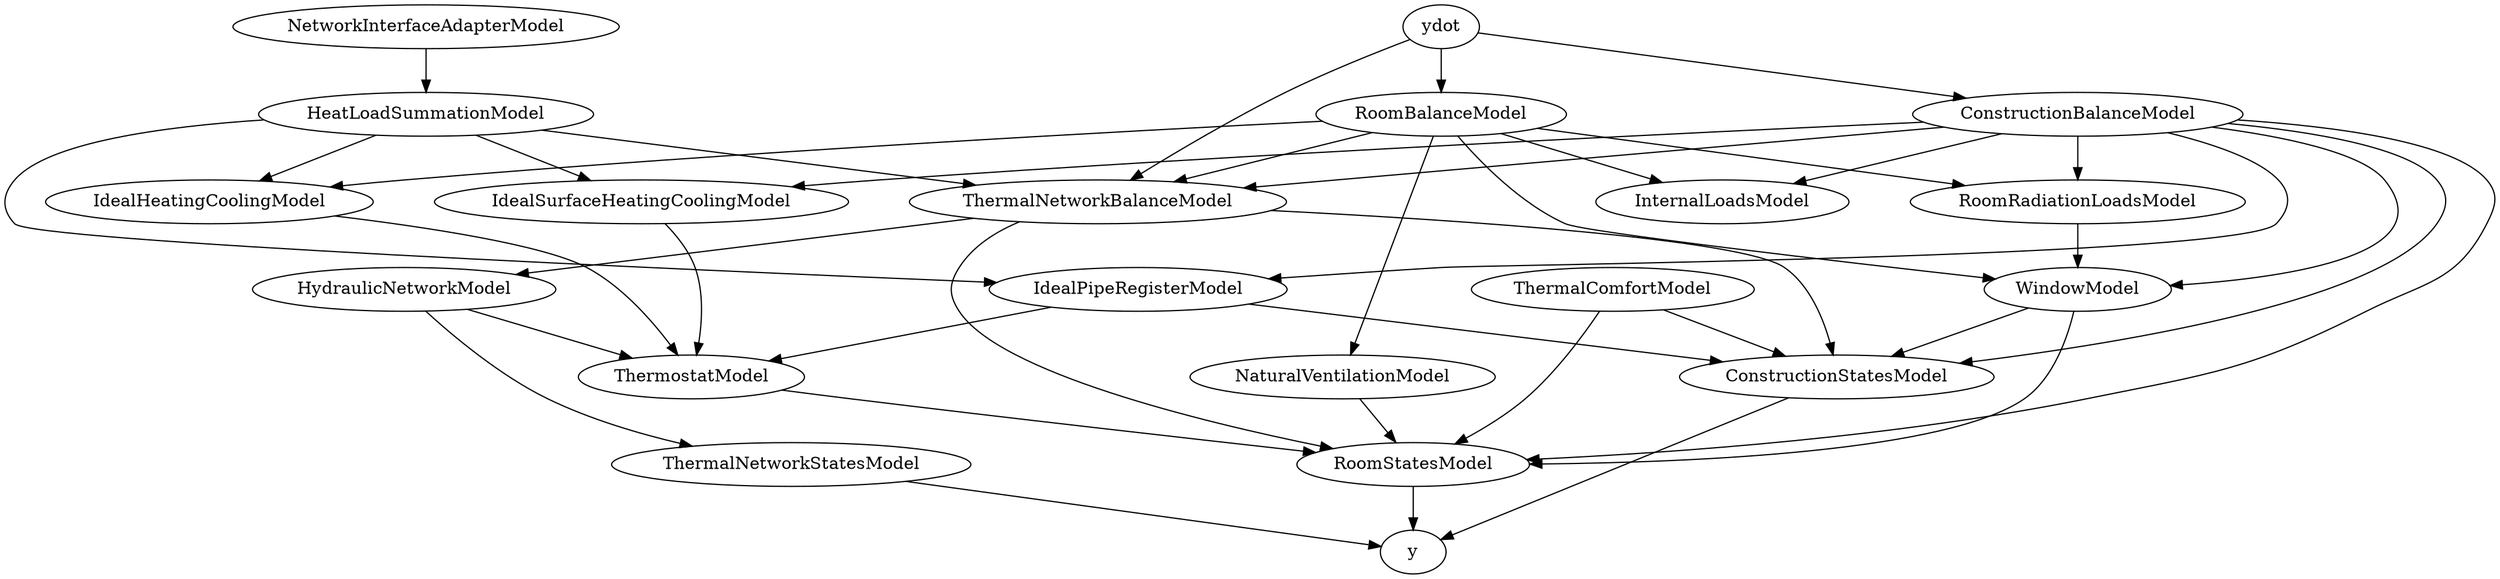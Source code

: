 digraph Beziehungen {
   nodesep=0.7
   RoomStatesModel -> y 
   ConstructionStatesModel -> y 
   ThermalNetworkStatesModel -> y 
   NaturalVentilationModel -> RoomStatesModel 
   ThermalComfortModel -> RoomStatesModel 
   ThermostatModel -> RoomStatesModel 
   WindowModel -> RoomStatesModel
   ConstructionBalanceModel -> RoomStatesModel 
   ThermalNetworkBalanceModel -> RoomStatesModel 
   ThermalComfortModel -> ConstructionStatesModel
   WindowModel -> ConstructionStatesModel 
   ConstructionBalanceModel -> ConstructionStatesModel 
   ThermalNetworkBalanceModel -> ConstructionStatesModel 
   IdealPipeRegisterModel -> ConstructionStatesModel 
   HydraulicNetworkModel -> ThermalNetworkStatesModel
   HydraulicNetworkModel -> ThermostatModel 
   IdealHeatingCoolingModel -> ThermostatModel 
   IdealPipeRegisterModel -> ThermostatModel 
   IdealSurfaceHeatingCoolingModel -> ThermostatModel 
   RoomRadiationLoadsModel -> WindowModel 
   ConstructionBalanceModel -> WindowModel 
   RoomBalanceModel -> WindowModel 
   RoomBalanceModel -> RoomRadiationLoadsModel 
   RoomBalanceModel -> NaturalVentilationModel 
   RoomBalanceModel -> InternalLoadsModel 
   RoomBalanceModel -> IdealHeatingCoolingModel 
   RoomBalanceModel -> ThermalNetworkBalanceModel 
   ConstructionBalanceModel -> RoomRadiationLoadsModel 
   ConstructionBalanceModel -> InternalLoadsModel 
   ConstructionBalanceModel -> IdealSurfaceHeatingCoolingModel 
   ConstructionBalanceModel -> IdealPipeRegisterModel 
   ConstructionBalanceModel -> ThermalNetworkBalanceModel 
   ThermalNetworkBalanceModel -> HydraulicNetworkModel
   HeatLoadSummationModel -> IdealHeatingCoolingModel
   HeatLoadSummationModel -> IdealPipeRegisterModel
   HeatLoadSummationModel -> IdealSurfaceHeatingCoolingModel
   HeatLoadSummationModel -> ThermalNetworkBalanceModel
   NetworkInterfaceAdapterModel -> HeatLoadSummationModel
   ydot -> RoomBalanceModel 
   ydot -> ConstructionBalanceModel 
   ydot -> ThermalNetworkBalanceModel 
}